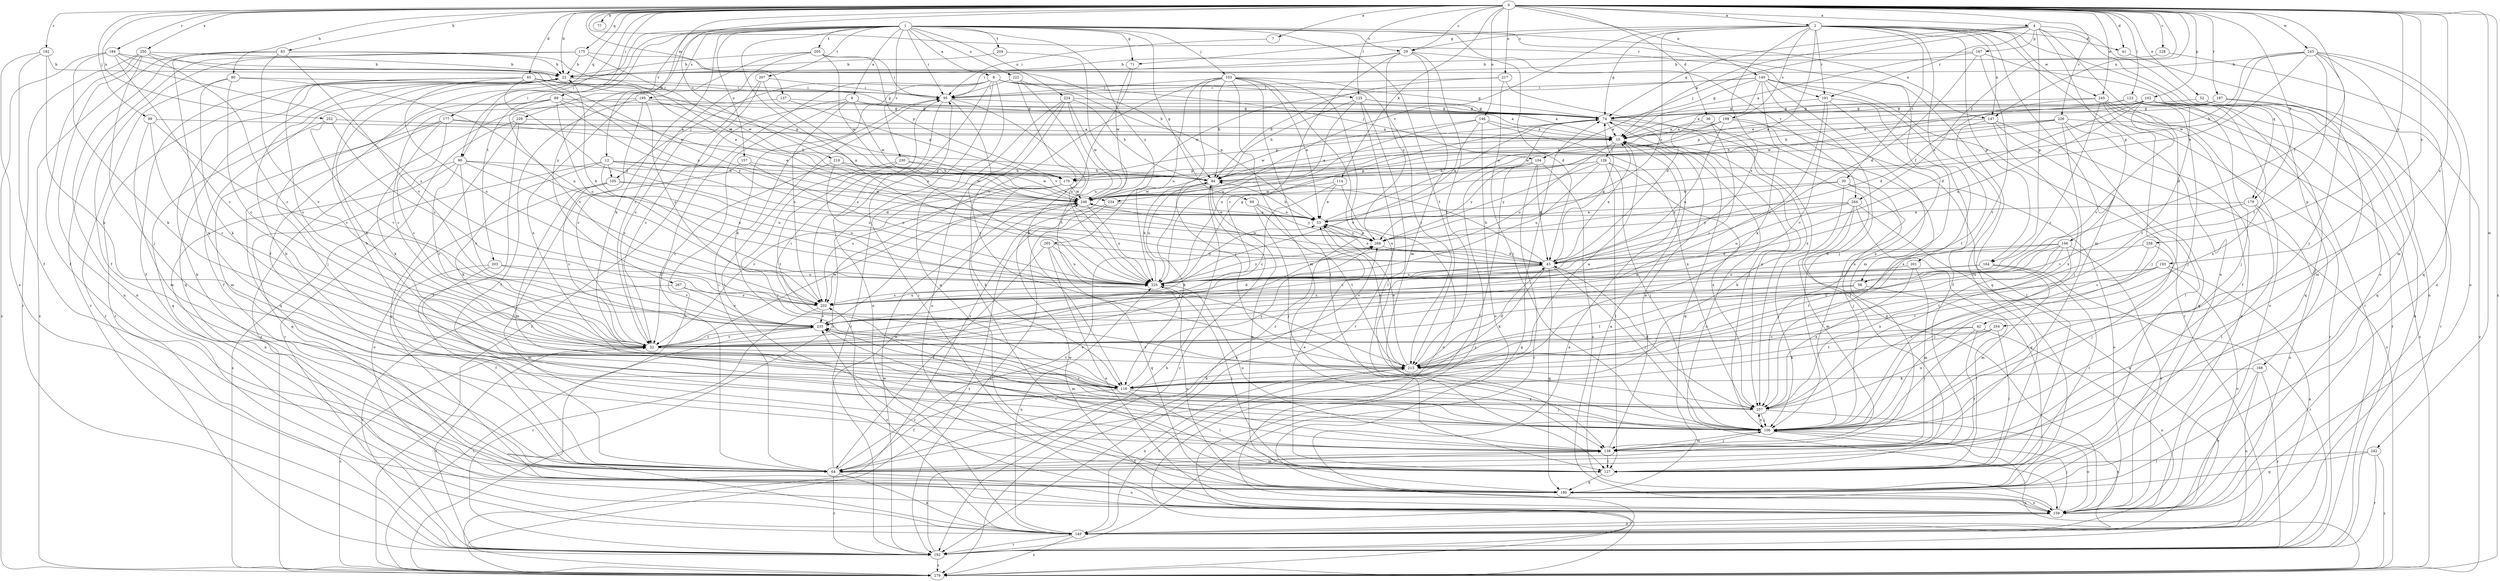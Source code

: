 strict digraph  {
0;
1;
2;
4;
7;
8;
9;
10;
12;
22;
29;
30;
32;
36;
40;
41;
42;
43;
52;
53;
58;
64;
69;
71;
74;
77;
80;
83;
84;
89;
90;
95;
99;
103;
104;
105;
106;
114;
116;
123;
125;
126;
127;
137;
138;
140;
146;
147;
149;
157;
159;
162;
164;
166;
167;
168;
170;
175;
177;
179;
180;
182;
184;
187;
191;
192;
193;
195;
199;
201;
202;
203;
204;
205;
207;
213;
217;
218;
222;
224;
225;
226;
228;
229;
230;
234;
235;
242;
243;
245;
246;
250;
252;
254;
257;
258;
264;
265;
267;
268;
279;
0 -> 2  [label=a];
0 -> 4  [label=a];
0 -> 7  [label=a];
0 -> 12  [label=b];
0 -> 22  [label=b];
0 -> 29  [label=c];
0 -> 36  [label=d];
0 -> 40  [label=d];
0 -> 41  [label=d];
0 -> 52  [label=e];
0 -> 58  [label=f];
0 -> 77  [label=h];
0 -> 80  [label=h];
0 -> 83  [label=h];
0 -> 89  [label=i];
0 -> 90  [label=i];
0 -> 99  [label=j];
0 -> 114  [label=k];
0 -> 123  [label=l];
0 -> 125  [label=l];
0 -> 137  [label=m];
0 -> 140  [label=n];
0 -> 146  [label=n];
0 -> 147  [label=n];
0 -> 162  [label=p];
0 -> 175  [label=q];
0 -> 177  [label=q];
0 -> 179  [label=q];
0 -> 182  [label=r];
0 -> 184  [label=r];
0 -> 187  [label=r];
0 -> 191  [label=r];
0 -> 193  [label=s];
0 -> 217  [label=u];
0 -> 218  [label=u];
0 -> 226  [label=v];
0 -> 228  [label=v];
0 -> 242  [label=w];
0 -> 243  [label=w];
0 -> 245  [label=w];
0 -> 250  [label=x];
0 -> 252  [label=x];
0 -> 254  [label=x];
0 -> 258  [label=y];
0 -> 264  [label=y];
0 -> 279  [label=z];
1 -> 8  [label=a];
1 -> 9  [label=a];
1 -> 29  [label=c];
1 -> 58  [label=f];
1 -> 64  [label=f];
1 -> 69  [label=g];
1 -> 71  [label=g];
1 -> 90  [label=i];
1 -> 95  [label=i];
1 -> 103  [label=j];
1 -> 116  [label=k];
1 -> 147  [label=n];
1 -> 157  [label=o];
1 -> 195  [label=s];
1 -> 203  [label=t];
1 -> 204  [label=t];
1 -> 205  [label=t];
1 -> 207  [label=t];
1 -> 213  [label=t];
1 -> 222  [label=u];
1 -> 224  [label=u];
1 -> 225  [label=u];
1 -> 229  [label=v];
1 -> 230  [label=v];
1 -> 264  [label=y];
1 -> 265  [label=y];
1 -> 267  [label=y];
2 -> 29  [label=c];
2 -> 30  [label=c];
2 -> 41  [label=d];
2 -> 53  [label=e];
2 -> 71  [label=g];
2 -> 74  [label=g];
2 -> 138  [label=m];
2 -> 147  [label=n];
2 -> 159  [label=o];
2 -> 164  [label=p];
2 -> 179  [label=q];
2 -> 191  [label=r];
2 -> 199  [label=s];
2 -> 201  [label=s];
2 -> 202  [label=s];
2 -> 234  [label=v];
2 -> 245  [label=w];
2 -> 268  [label=y];
4 -> 10  [label=a];
4 -> 42  [label=d];
4 -> 74  [label=g];
4 -> 104  [label=j];
4 -> 159  [label=o];
4 -> 164  [label=p];
4 -> 166  [label=p];
4 -> 167  [label=p];
4 -> 168  [label=p];
4 -> 191  [label=r];
7 -> 95  [label=i];
8 -> 64  [label=f];
8 -> 74  [label=g];
8 -> 104  [label=j];
8 -> 105  [label=j];
8 -> 116  [label=k];
8 -> 125  [label=l];
8 -> 149  [label=n];
8 -> 180  [label=q];
8 -> 279  [label=z];
9 -> 10  [label=a];
9 -> 32  [label=c];
9 -> 74  [label=g];
9 -> 149  [label=n];
9 -> 202  [label=s];
9 -> 246  [label=w];
10 -> 126  [label=l];
10 -> 159  [label=o];
10 -> 180  [label=q];
10 -> 225  [label=u];
12 -> 43  [label=d];
12 -> 84  [label=h];
12 -> 105  [label=j];
12 -> 116  [label=k];
12 -> 225  [label=u];
12 -> 234  [label=v];
12 -> 279  [label=z];
22 -> 95  [label=i];
22 -> 180  [label=q];
22 -> 192  [label=r];
29 -> 22  [label=b];
29 -> 32  [label=c];
29 -> 43  [label=d];
29 -> 95  [label=i];
29 -> 138  [label=m];
29 -> 213  [label=t];
29 -> 268  [label=y];
30 -> 106  [label=j];
30 -> 116  [label=k];
30 -> 159  [label=o];
30 -> 246  [label=w];
30 -> 268  [label=y];
32 -> 192  [label=r];
32 -> 213  [label=t];
32 -> 235  [label=v];
32 -> 246  [label=w];
32 -> 268  [label=y];
36 -> 10  [label=a];
36 -> 32  [label=c];
36 -> 106  [label=j];
40 -> 32  [label=c];
40 -> 43  [label=d];
40 -> 64  [label=f];
40 -> 74  [label=g];
40 -> 95  [label=i];
40 -> 170  [label=p];
40 -> 202  [label=s];
40 -> 268  [label=y];
41 -> 149  [label=n];
42 -> 32  [label=c];
42 -> 64  [label=f];
42 -> 106  [label=j];
42 -> 149  [label=n];
42 -> 213  [label=t];
43 -> 10  [label=a];
43 -> 53  [label=e];
43 -> 74  [label=g];
43 -> 84  [label=h];
43 -> 106  [label=j];
43 -> 116  [label=k];
43 -> 180  [label=q];
43 -> 202  [label=s];
43 -> 225  [label=u];
43 -> 246  [label=w];
52 -> 74  [label=g];
52 -> 180  [label=q];
52 -> 192  [label=r];
53 -> 74  [label=g];
53 -> 84  [label=h];
53 -> 213  [label=t];
53 -> 268  [label=y];
58 -> 127  [label=l];
58 -> 202  [label=s];
58 -> 213  [label=t];
64 -> 22  [label=b];
64 -> 53  [label=e];
64 -> 95  [label=i];
64 -> 138  [label=m];
64 -> 149  [label=n];
64 -> 159  [label=o];
64 -> 192  [label=r];
64 -> 246  [label=w];
64 -> 268  [label=y];
69 -> 53  [label=e];
69 -> 106  [label=j];
69 -> 213  [label=t];
69 -> 268  [label=y];
71 -> 235  [label=v];
71 -> 246  [label=w];
74 -> 10  [label=a];
74 -> 106  [label=j];
74 -> 127  [label=l];
74 -> 170  [label=p];
74 -> 257  [label=x];
74 -> 279  [label=z];
80 -> 32  [label=c];
80 -> 95  [label=i];
80 -> 116  [label=k];
80 -> 192  [label=r];
80 -> 225  [label=u];
83 -> 22  [label=b];
83 -> 32  [label=c];
83 -> 149  [label=n];
83 -> 235  [label=v];
83 -> 246  [label=w];
83 -> 257  [label=x];
83 -> 279  [label=z];
84 -> 10  [label=a];
84 -> 116  [label=k];
84 -> 180  [label=q];
84 -> 192  [label=r];
84 -> 225  [label=u];
84 -> 246  [label=w];
89 -> 53  [label=e];
89 -> 64  [label=f];
89 -> 74  [label=g];
89 -> 106  [label=j];
89 -> 202  [label=s];
89 -> 225  [label=u];
89 -> 268  [label=y];
90 -> 32  [label=c];
90 -> 84  [label=h];
90 -> 149  [label=n];
90 -> 180  [label=q];
90 -> 202  [label=s];
90 -> 225  [label=u];
90 -> 235  [label=v];
95 -> 74  [label=g];
95 -> 127  [label=l];
95 -> 202  [label=s];
95 -> 213  [label=t];
95 -> 225  [label=u];
99 -> 10  [label=a];
99 -> 32  [label=c];
99 -> 138  [label=m];
99 -> 235  [label=v];
103 -> 53  [label=e];
103 -> 84  [label=h];
103 -> 95  [label=i];
103 -> 106  [label=j];
103 -> 127  [label=l];
103 -> 138  [label=m];
103 -> 202  [label=s];
103 -> 213  [label=t];
103 -> 225  [label=u];
103 -> 257  [label=x];
103 -> 279  [label=z];
104 -> 43  [label=d];
104 -> 64  [label=f];
104 -> 159  [label=o];
104 -> 170  [label=p];
104 -> 192  [label=r];
104 -> 268  [label=y];
105 -> 32  [label=c];
105 -> 138  [label=m];
105 -> 159  [label=o];
105 -> 225  [label=u];
105 -> 246  [label=w];
106 -> 22  [label=b];
106 -> 138  [label=m];
106 -> 159  [label=o];
106 -> 235  [label=v];
106 -> 257  [label=x];
106 -> 279  [label=z];
114 -> 32  [label=c];
114 -> 53  [label=e];
114 -> 159  [label=o];
114 -> 246  [label=w];
116 -> 10  [label=a];
116 -> 22  [label=b];
116 -> 64  [label=f];
116 -> 95  [label=i];
116 -> 106  [label=j];
116 -> 127  [label=l];
116 -> 257  [label=x];
116 -> 268  [label=y];
123 -> 74  [label=g];
123 -> 106  [label=j];
123 -> 180  [label=q];
123 -> 246  [label=w];
123 -> 279  [label=z];
125 -> 10  [label=a];
125 -> 74  [label=g];
125 -> 84  [label=h];
125 -> 127  [label=l];
125 -> 192  [label=r];
125 -> 225  [label=u];
126 -> 84  [label=h];
126 -> 106  [label=j];
126 -> 127  [label=l];
126 -> 170  [label=p];
126 -> 225  [label=u];
126 -> 257  [label=x];
126 -> 268  [label=y];
127 -> 53  [label=e];
127 -> 180  [label=q];
127 -> 235  [label=v];
137 -> 32  [label=c];
137 -> 74  [label=g];
137 -> 170  [label=p];
138 -> 10  [label=a];
138 -> 64  [label=f];
138 -> 106  [label=j];
138 -> 127  [label=l];
138 -> 225  [label=u];
140 -> 43  [label=d];
140 -> 74  [label=g];
140 -> 95  [label=i];
140 -> 106  [label=j];
140 -> 116  [label=k];
140 -> 127  [label=l];
140 -> 138  [label=m];
140 -> 180  [label=q];
140 -> 192  [label=r];
140 -> 246  [label=w];
146 -> 10  [label=a];
146 -> 159  [label=o];
146 -> 225  [label=u];
146 -> 235  [label=v];
146 -> 246  [label=w];
146 -> 257  [label=x];
147 -> 10  [label=a];
147 -> 180  [label=q];
147 -> 213  [label=t];
147 -> 257  [label=x];
147 -> 279  [label=z];
149 -> 192  [label=r];
149 -> 202  [label=s];
149 -> 213  [label=t];
149 -> 225  [label=u];
149 -> 279  [label=z];
157 -> 127  [label=l];
157 -> 170  [label=p];
157 -> 225  [label=u];
159 -> 10  [label=a];
159 -> 74  [label=g];
159 -> 106  [label=j];
159 -> 149  [label=n];
159 -> 235  [label=v];
159 -> 246  [label=w];
162 -> 43  [label=d];
162 -> 74  [label=g];
162 -> 84  [label=h];
162 -> 106  [label=j];
162 -> 149  [label=n];
162 -> 170  [label=p];
162 -> 213  [label=t];
162 -> 225  [label=u];
162 -> 235  [label=v];
162 -> 257  [label=x];
164 -> 127  [label=l];
164 -> 138  [label=m];
164 -> 192  [label=r];
164 -> 225  [label=u];
164 -> 235  [label=v];
166 -> 32  [label=c];
166 -> 43  [label=d];
166 -> 106  [label=j];
166 -> 159  [label=o];
166 -> 213  [label=t];
166 -> 225  [label=u];
166 -> 257  [label=x];
167 -> 10  [label=a];
167 -> 22  [label=b];
167 -> 43  [label=d];
167 -> 192  [label=r];
167 -> 213  [label=t];
168 -> 116  [label=k];
168 -> 149  [label=n];
168 -> 159  [label=o];
168 -> 192  [label=r];
170 -> 32  [label=c];
170 -> 116  [label=k];
170 -> 202  [label=s];
170 -> 246  [label=w];
175 -> 22  [label=b];
175 -> 64  [label=f];
175 -> 84  [label=h];
175 -> 192  [label=r];
175 -> 246  [label=w];
177 -> 10  [label=a];
177 -> 32  [label=c];
177 -> 84  [label=h];
177 -> 116  [label=k];
177 -> 138  [label=m];
177 -> 180  [label=q];
179 -> 53  [label=e];
179 -> 127  [label=l];
179 -> 159  [label=o];
179 -> 235  [label=v];
180 -> 95  [label=i];
180 -> 159  [label=o];
180 -> 225  [label=u];
182 -> 22  [label=b];
182 -> 64  [label=f];
182 -> 116  [label=k];
182 -> 159  [label=o];
184 -> 22  [label=b];
184 -> 32  [label=c];
184 -> 53  [label=e];
184 -> 116  [label=k];
184 -> 202  [label=s];
184 -> 279  [label=z];
187 -> 10  [label=a];
187 -> 74  [label=g];
187 -> 138  [label=m];
187 -> 279  [label=z];
191 -> 32  [label=c];
191 -> 64  [label=f];
191 -> 74  [label=g];
191 -> 235  [label=v];
191 -> 257  [label=x];
192 -> 10  [label=a];
192 -> 84  [label=h];
192 -> 246  [label=w];
192 -> 279  [label=z];
193 -> 149  [label=n];
193 -> 159  [label=o];
193 -> 202  [label=s];
193 -> 213  [label=t];
193 -> 225  [label=u];
195 -> 32  [label=c];
195 -> 64  [label=f];
195 -> 74  [label=g];
195 -> 202  [label=s];
195 -> 246  [label=w];
195 -> 279  [label=z];
199 -> 10  [label=a];
199 -> 84  [label=h];
199 -> 127  [label=l];
199 -> 225  [label=u];
199 -> 246  [label=w];
199 -> 257  [label=x];
201 -> 138  [label=m];
201 -> 225  [label=u];
201 -> 257  [label=x];
202 -> 43  [label=d];
202 -> 192  [label=r];
202 -> 225  [label=u];
202 -> 235  [label=v];
203 -> 64  [label=f];
203 -> 138  [label=m];
203 -> 225  [label=u];
203 -> 235  [label=v];
204 -> 22  [label=b];
204 -> 279  [label=z];
205 -> 22  [label=b];
205 -> 32  [label=c];
205 -> 95  [label=i];
205 -> 170  [label=p];
205 -> 246  [label=w];
205 -> 257  [label=x];
207 -> 32  [label=c];
207 -> 95  [label=i];
207 -> 225  [label=u];
207 -> 279  [label=z];
213 -> 43  [label=d];
213 -> 53  [label=e];
213 -> 116  [label=k];
213 -> 149  [label=n];
213 -> 235  [label=v];
217 -> 84  [label=h];
217 -> 95  [label=i];
217 -> 106  [label=j];
217 -> 257  [label=x];
218 -> 32  [label=c];
218 -> 84  [label=h];
218 -> 225  [label=u];
218 -> 246  [label=w];
222 -> 53  [label=e];
222 -> 95  [label=i];
222 -> 116  [label=k];
222 -> 213  [label=t];
224 -> 74  [label=g];
224 -> 84  [label=h];
224 -> 127  [label=l];
224 -> 159  [label=o];
224 -> 192  [label=r];
224 -> 225  [label=u];
224 -> 246  [label=w];
225 -> 22  [label=b];
225 -> 74  [label=g];
225 -> 84  [label=h];
225 -> 127  [label=l];
225 -> 202  [label=s];
225 -> 268  [label=y];
226 -> 10  [label=a];
226 -> 84  [label=h];
226 -> 106  [label=j];
226 -> 127  [label=l];
226 -> 159  [label=o];
226 -> 192  [label=r];
226 -> 246  [label=w];
228 -> 22  [label=b];
228 -> 159  [label=o];
229 -> 10  [label=a];
229 -> 64  [label=f];
229 -> 159  [label=o];
229 -> 192  [label=r];
230 -> 84  [label=h];
230 -> 106  [label=j];
230 -> 213  [label=t];
230 -> 246  [label=w];
234 -> 53  [label=e];
234 -> 192  [label=r];
234 -> 279  [label=z];
235 -> 32  [label=c];
235 -> 138  [label=m];
235 -> 279  [label=z];
242 -> 127  [label=l];
242 -> 180  [label=q];
242 -> 192  [label=r];
242 -> 279  [label=z];
243 -> 22  [label=b];
243 -> 53  [label=e];
243 -> 84  [label=h];
243 -> 106  [label=j];
243 -> 138  [label=m];
243 -> 159  [label=o];
243 -> 180  [label=q];
243 -> 213  [label=t];
243 -> 246  [label=w];
245 -> 32  [label=c];
245 -> 43  [label=d];
245 -> 64  [label=f];
245 -> 74  [label=g];
245 -> 106  [label=j];
245 -> 159  [label=o];
245 -> 192  [label=r];
246 -> 53  [label=e];
246 -> 225  [label=u];
250 -> 22  [label=b];
250 -> 32  [label=c];
250 -> 53  [label=e];
250 -> 64  [label=f];
250 -> 106  [label=j];
250 -> 149  [label=n];
250 -> 192  [label=r];
252 -> 10  [label=a];
252 -> 180  [label=q];
252 -> 202  [label=s];
252 -> 235  [label=v];
254 -> 32  [label=c];
254 -> 116  [label=k];
254 -> 127  [label=l];
254 -> 257  [label=x];
257 -> 22  [label=b];
257 -> 43  [label=d];
257 -> 106  [label=j];
257 -> 149  [label=n];
258 -> 43  [label=d];
258 -> 106  [label=j];
258 -> 213  [label=t];
264 -> 53  [label=e];
264 -> 106  [label=j];
264 -> 138  [label=m];
264 -> 149  [label=n];
264 -> 180  [label=q];
264 -> 225  [label=u];
264 -> 268  [label=y];
265 -> 43  [label=d];
265 -> 64  [label=f];
265 -> 159  [label=o];
265 -> 180  [label=q];
265 -> 225  [label=u];
267 -> 192  [label=r];
267 -> 202  [label=s];
267 -> 235  [label=v];
268 -> 43  [label=d];
268 -> 53  [label=e];
279 -> 32  [label=c];
279 -> 74  [label=g];
}
